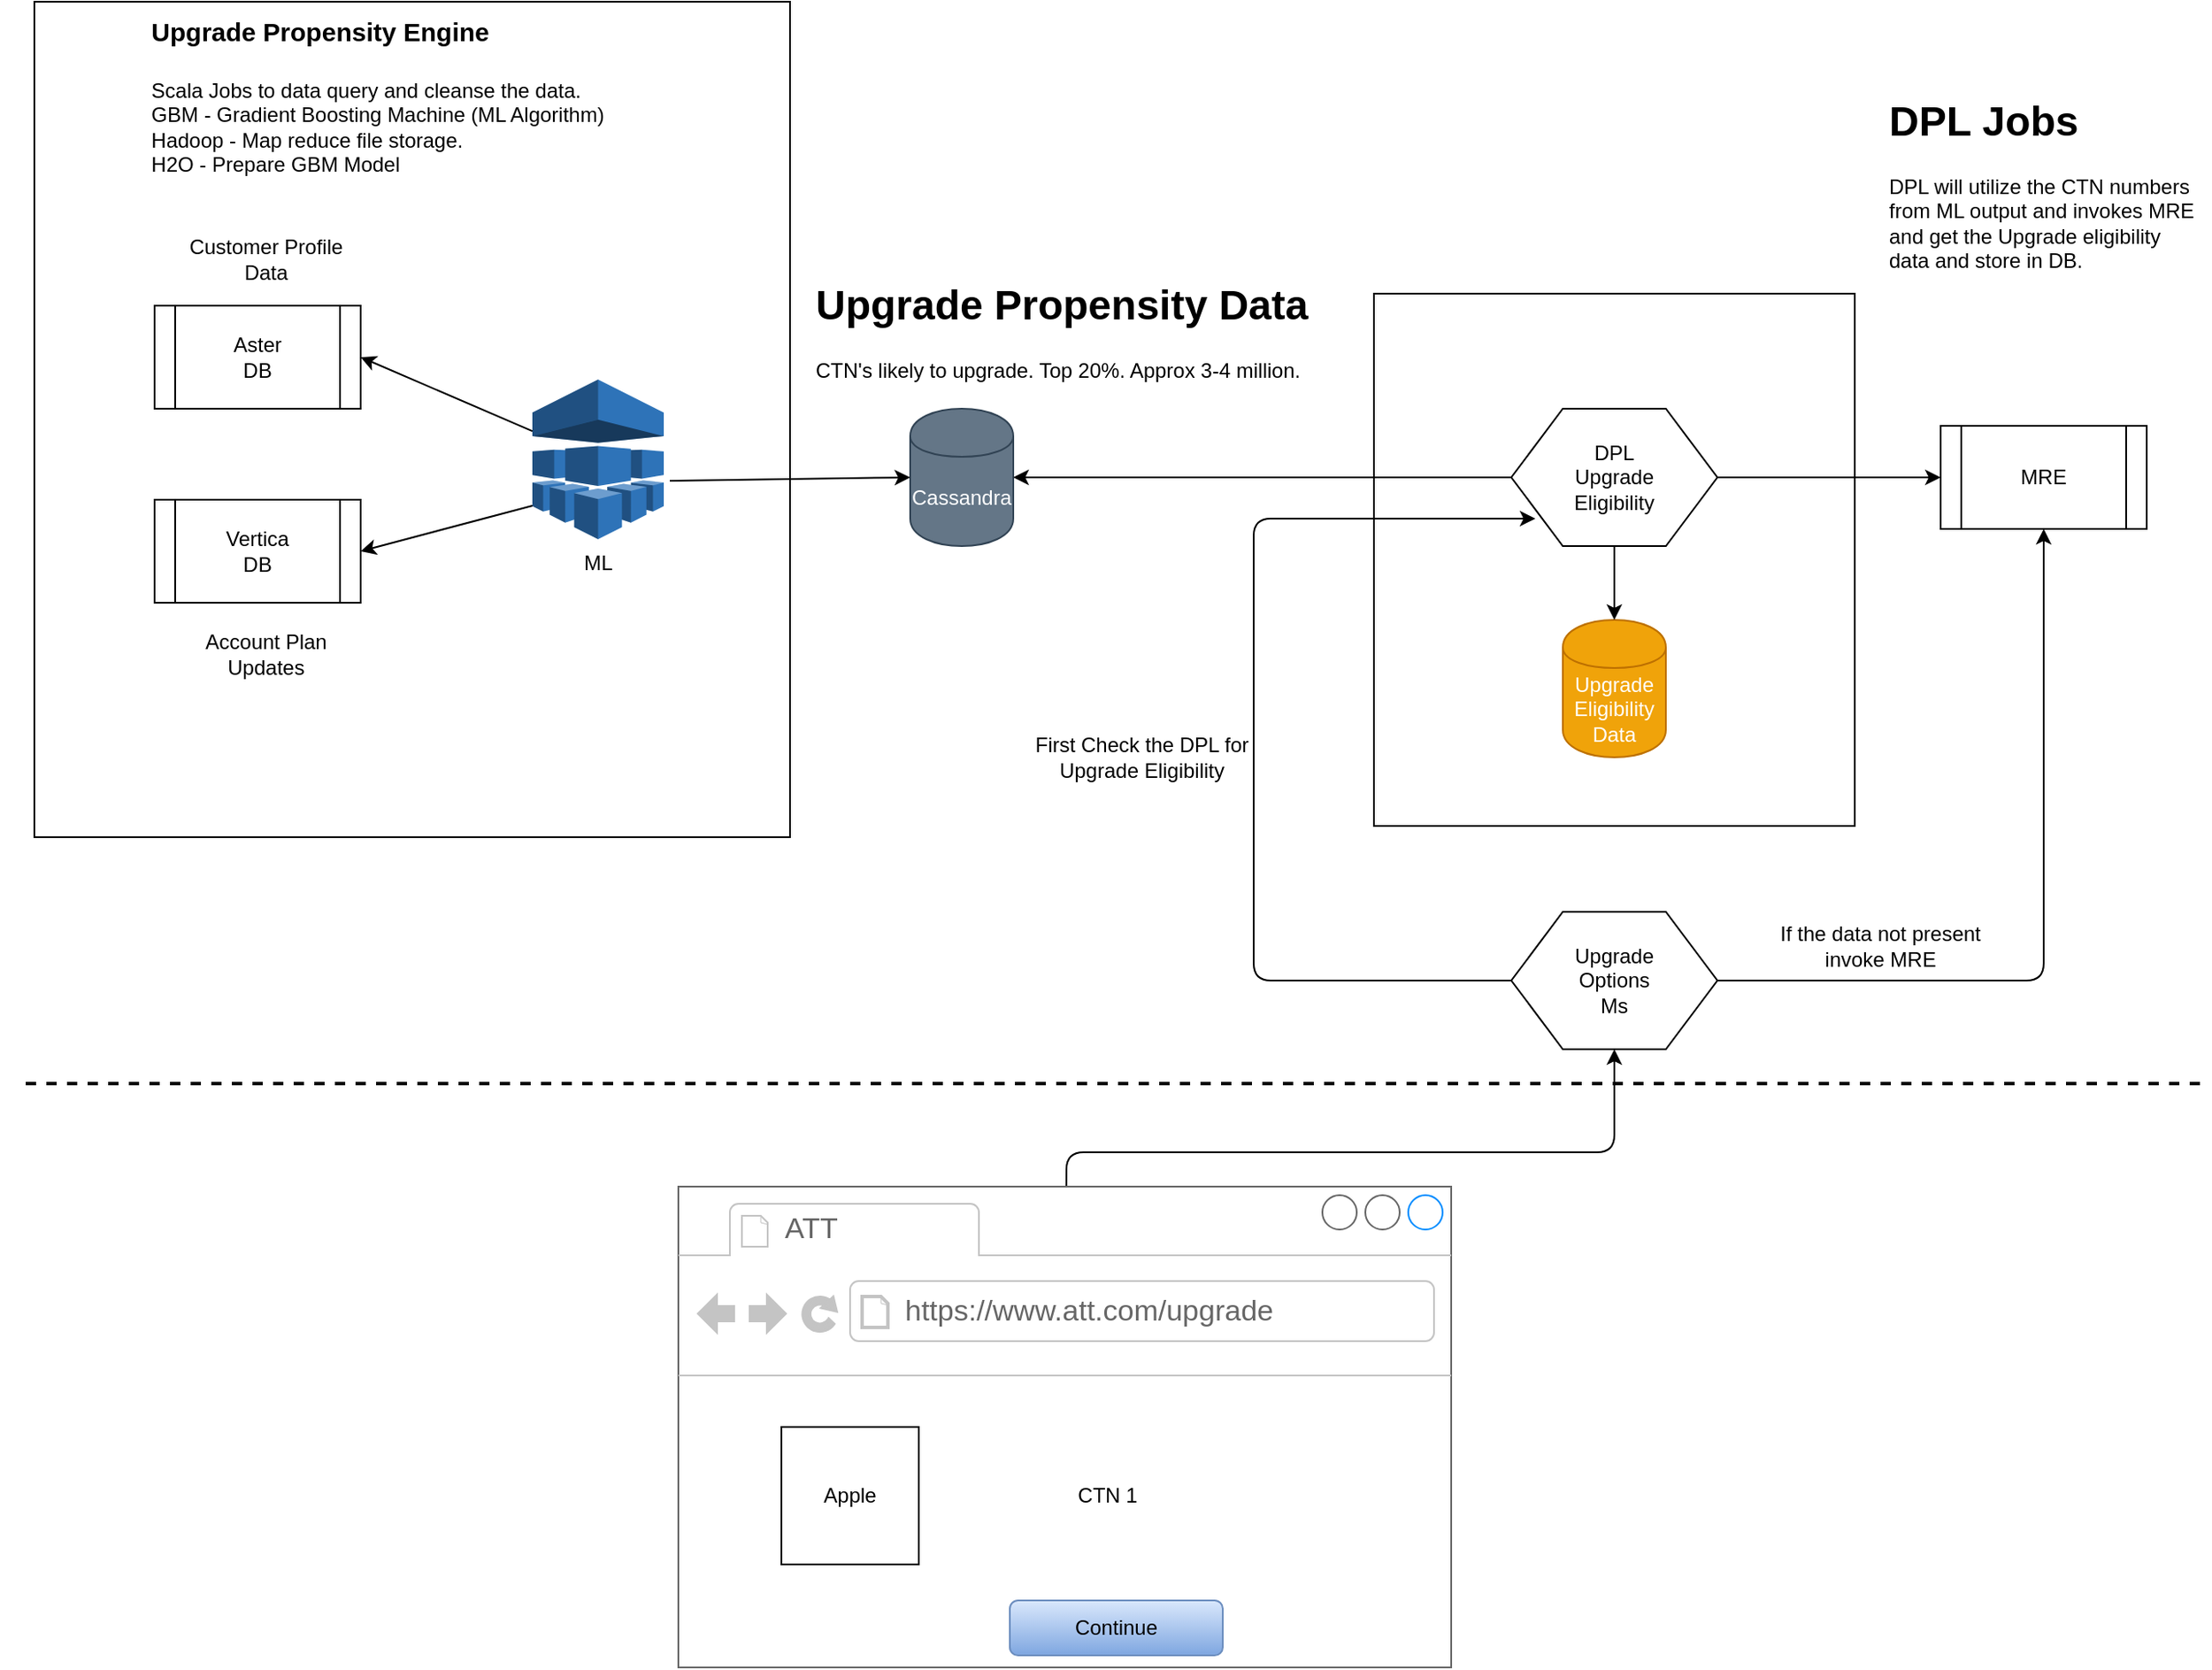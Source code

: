<mxfile version="12.7.9" type="github" pages="2">
  <diagram id="fWJk0PM2tN3Tnw3MpeeP" name="Page-1">
    <mxGraphModel dx="1580" dy="1043" grid="0" gridSize="10" guides="1" tooltips="1" connect="1" arrows="1" fold="1" page="1" pageScale="1" pageWidth="4681" pageHeight="3300" math="0" shadow="0">
      <root>
        <mxCell id="0" />
        <mxCell id="1" parent="0" />
        <mxCell id="atq1IVaOD67y55b1JIkv-8" value="" style="rounded=0;whiteSpace=wrap;html=1;" vertex="1" parent="1">
          <mxGeometry x="140" y="90" width="440" height="486.5" as="geometry" />
        </mxCell>
        <mxCell id="atq1IVaOD67y55b1JIkv-1" value="ML" style="outlineConnect=0;dashed=0;verticalLabelPosition=bottom;verticalAlign=top;align=center;html=1;shape=mxgraph.aws3.machine_learning;fillColor=#2E73B8;gradientColor=none;" vertex="1" parent="1">
          <mxGeometry x="430" y="310" width="76.5" height="93" as="geometry" />
        </mxCell>
        <mxCell id="atq1IVaOD67y55b1JIkv-2" value="Aster&lt;br&gt;DB" style="shape=process;whiteSpace=wrap;html=1;backgroundOutline=1;" vertex="1" parent="1">
          <mxGeometry x="210" y="267" width="120" height="60" as="geometry" />
        </mxCell>
        <mxCell id="atq1IVaOD67y55b1JIkv-3" value="Vertica&lt;br&gt;DB" style="shape=process;whiteSpace=wrap;html=1;backgroundOutline=1;" vertex="1" parent="1">
          <mxGeometry x="210" y="380" width="120" height="60" as="geometry" />
        </mxCell>
        <mxCell id="atq1IVaOD67y55b1JIkv-4" value="" style="endArrow=classic;html=1;entryX=1;entryY=0.5;entryDx=0;entryDy=0;exitX=0;exitY=0.79;exitDx=0;exitDy=0;exitPerimeter=0;" edge="1" parent="1" source="atq1IVaOD67y55b1JIkv-1" target="atq1IVaOD67y55b1JIkv-3">
          <mxGeometry width="50" height="50" relative="1" as="geometry">
            <mxPoint x="440" y="540" as="sourcePoint" />
            <mxPoint x="490" y="490" as="targetPoint" />
          </mxGeometry>
        </mxCell>
        <mxCell id="atq1IVaOD67y55b1JIkv-5" value="" style="endArrow=classic;html=1;entryX=1;entryY=0.5;entryDx=0;entryDy=0;" edge="1" parent="1" source="atq1IVaOD67y55b1JIkv-1" target="atq1IVaOD67y55b1JIkv-2">
          <mxGeometry width="50" height="50" relative="1" as="geometry">
            <mxPoint x="380" y="320" as="sourcePoint" />
            <mxPoint x="430" y="270" as="targetPoint" />
          </mxGeometry>
        </mxCell>
        <mxCell id="atq1IVaOD67y55b1JIkv-6" value="Customer Profile&lt;br&gt;Data" style="text;html=1;strokeColor=none;fillColor=none;align=center;verticalAlign=middle;whiteSpace=wrap;rounded=0;" vertex="1" parent="1">
          <mxGeometry x="220" y="230" width="110" height="20" as="geometry" />
        </mxCell>
        <mxCell id="atq1IVaOD67y55b1JIkv-7" value="Account Plan Updates" style="text;html=1;strokeColor=none;fillColor=none;align=center;verticalAlign=middle;whiteSpace=wrap;rounded=0;" vertex="1" parent="1">
          <mxGeometry x="220" y="460" width="110" height="20" as="geometry" />
        </mxCell>
        <mxCell id="atq1IVaOD67y55b1JIkv-9" value="Cassandra" style="shape=cylinder;whiteSpace=wrap;html=1;boundedLbl=1;backgroundOutline=1;fillColor=#647687;strokeColor=#314354;fontColor=#ffffff;" vertex="1" parent="1">
          <mxGeometry x="650" y="327" width="60" height="80" as="geometry" />
        </mxCell>
        <mxCell id="atq1IVaOD67y55b1JIkv-10" value="&lt;div style=&quot;text-align: left ; font-size: 15px&quot;&gt;&lt;b&gt;&lt;font style=&quot;font-size: 15px&quot;&gt;Upgrade Propensity Engine&lt;/font&gt;&lt;/b&gt;&lt;/div&gt;&lt;div style=&quot;text-align: left ; font-size: 15px&quot;&gt;&lt;br&gt;&lt;/div&gt;&lt;div style=&quot;text-align: left&quot;&gt;&lt;span&gt;Scala Jobs to data query and cleanse the data.&lt;/span&gt;&lt;/div&gt;&lt;div style=&quot;text-align: left&quot;&gt;&lt;span&gt;GBM - Gradient Boosting Machine (ML Algorithm)&lt;/span&gt;&lt;/div&gt;&lt;div style=&quot;text-align: left&quot;&gt;&lt;span&gt;Hadoop - Map reduce file storage.&lt;/span&gt;&lt;/div&gt;&lt;div style=&quot;text-align: left&quot;&gt;&lt;span&gt;H2O - Prepare GBM Model&lt;/span&gt;&lt;/div&gt;" style="text;html=1;strokeColor=none;fillColor=none;align=center;verticalAlign=middle;whiteSpace=wrap;rounded=0;" vertex="1" parent="1">
          <mxGeometry x="120" y="100" width="440" height="90" as="geometry" />
        </mxCell>
        <mxCell id="atq1IVaOD67y55b1JIkv-11" value="" style="endArrow=classic;html=1;entryX=0;entryY=0.5;entryDx=0;entryDy=0;exitX=1.046;exitY=0.634;exitDx=0;exitDy=0;exitPerimeter=0;" edge="1" parent="1" source="atq1IVaOD67y55b1JIkv-1" target="atq1IVaOD67y55b1JIkv-9">
          <mxGeometry width="50" height="50" relative="1" as="geometry">
            <mxPoint x="540" y="400" as="sourcePoint" />
            <mxPoint x="590" y="350" as="targetPoint" />
          </mxGeometry>
        </mxCell>
        <mxCell id="atq1IVaOD67y55b1JIkv-12" value="&lt;h1&gt;Upgrade Propensity Data&lt;/h1&gt;&lt;p&gt;CTN&#39;s likely to upgrade. Top 20%. Approx 3-4 million.&lt;/p&gt;" style="text;html=1;strokeColor=none;fillColor=none;spacing=5;spacingTop=-20;whiteSpace=wrap;overflow=hidden;rounded=0;" vertex="1" parent="1">
          <mxGeometry x="590" y="247" width="300" height="80" as="geometry" />
        </mxCell>
        <mxCell id="atq1IVaOD67y55b1JIkv-13" value="" style="shape=image;html=1;verticalAlign=top;verticalLabelPosition=bottom;labelBackgroundColor=#ffffff;imageAspect=0;aspect=fixed;image=https://cdn4.iconfinder.com/data/icons/evil-icons-user-interface/64/calendar-128.png" vertex="1" parent="1">
          <mxGeometry x="1050" y="160" width="88" height="88" as="geometry" />
        </mxCell>
        <mxCell id="atq1IVaOD67y55b1JIkv-14" value="" style="shape=image;html=1;verticalAlign=top;verticalLabelPosition=bottom;labelBackgroundColor=#ffffff;imageAspect=0;aspect=fixed;image=https://cdn4.iconfinder.com/data/icons/evil-icons-user-interface/64/clock-128.png" vertex="1" parent="1">
          <mxGeometry x="960" y="165" width="78" height="78" as="geometry" />
        </mxCell>
        <mxCell id="atq1IVaOD67y55b1JIkv-15" value="" style="rounded=0;whiteSpace=wrap;html=1;" vertex="1" parent="1">
          <mxGeometry x="920" y="260" width="280" height="310" as="geometry" />
        </mxCell>
        <mxCell id="atq1IVaOD67y55b1JIkv-16" value="DPL&lt;br&gt;Upgrade&lt;br&gt;Eligibility" style="shape=hexagon;perimeter=hexagonPerimeter2;whiteSpace=wrap;html=1;" vertex="1" parent="1">
          <mxGeometry x="1000" y="327" width="120" height="80" as="geometry" />
        </mxCell>
        <mxCell id="atq1IVaOD67y55b1JIkv-17" value="MRE" style="shape=process;whiteSpace=wrap;html=1;backgroundOutline=1;" vertex="1" parent="1">
          <mxGeometry x="1250" y="337" width="120" height="60" as="geometry" />
        </mxCell>
        <mxCell id="atq1IVaOD67y55b1JIkv-18" value="" style="endArrow=classic;html=1;exitX=1;exitY=0.5;exitDx=0;exitDy=0;entryX=0;entryY=0.5;entryDx=0;entryDy=0;" edge="1" parent="1" source="atq1IVaOD67y55b1JIkv-16" target="atq1IVaOD67y55b1JIkv-17">
          <mxGeometry width="50" height="50" relative="1" as="geometry">
            <mxPoint x="1150" y="450" as="sourcePoint" />
            <mxPoint x="1200" y="400" as="targetPoint" />
          </mxGeometry>
        </mxCell>
        <mxCell id="atq1IVaOD67y55b1JIkv-19" value="" style="endArrow=classic;html=1;entryX=1;entryY=0.5;entryDx=0;entryDy=0;exitX=0;exitY=0.5;exitDx=0;exitDy=0;" edge="1" parent="1" source="atq1IVaOD67y55b1JIkv-16" target="atq1IVaOD67y55b1JIkv-9">
          <mxGeometry width="50" height="50" relative="1" as="geometry">
            <mxPoint x="860" y="440" as="sourcePoint" />
            <mxPoint x="910" y="390" as="targetPoint" />
          </mxGeometry>
        </mxCell>
        <mxCell id="atq1IVaOD67y55b1JIkv-20" value="Upgrade&lt;br&gt;Eligibility&lt;br&gt;Data" style="shape=cylinder;whiteSpace=wrap;html=1;boundedLbl=1;backgroundOutline=1;fillColor=#f0a30a;strokeColor=#BD7000;fontColor=#ffffff;" vertex="1" parent="1">
          <mxGeometry x="1030" y="450" width="60" height="80" as="geometry" />
        </mxCell>
        <mxCell id="atq1IVaOD67y55b1JIkv-21" value="" style="endArrow=classic;html=1;entryX=0.5;entryY=0;entryDx=0;entryDy=0;exitX=0.5;exitY=1;exitDx=0;exitDy=0;" edge="1" parent="1" source="atq1IVaOD67y55b1JIkv-16" target="atq1IVaOD67y55b1JIkv-20">
          <mxGeometry width="50" height="50" relative="1" as="geometry">
            <mxPoint x="970" y="470" as="sourcePoint" />
            <mxPoint x="1020" y="420" as="targetPoint" />
          </mxGeometry>
        </mxCell>
        <mxCell id="atq1IVaOD67y55b1JIkv-22" value="&lt;h1&gt;DPL Jobs&lt;/h1&gt;&lt;p&gt;DPL will utilize the CTN numbers from ML output and invokes MRE and get the Upgrade eligibility data and store in DB.&lt;/p&gt;&lt;p&gt;&lt;br&gt;&lt;/p&gt;" style="text;html=1;strokeColor=none;fillColor=none;spacing=5;spacingTop=-20;whiteSpace=wrap;overflow=hidden;rounded=0;" vertex="1" parent="1">
          <mxGeometry x="1215" y="140" width="190" height="120" as="geometry" />
        </mxCell>
        <mxCell id="atq1IVaOD67y55b1JIkv-23" value="Upgrade&lt;br&gt;Options&lt;br&gt;Ms" style="shape=hexagon;perimeter=hexagonPerimeter2;whiteSpace=wrap;html=1;" vertex="1" parent="1">
          <mxGeometry x="1000" y="620" width="120" height="80" as="geometry" />
        </mxCell>
        <mxCell id="atq1IVaOD67y55b1JIkv-24" value="" style="endArrow=classic;html=1;entryX=0.5;entryY=1;entryDx=0;entryDy=0;exitX=0.502;exitY=0.004;exitDx=0;exitDy=0;exitPerimeter=0;" edge="1" parent="1" source="atq1IVaOD67y55b1JIkv-26" target="atq1IVaOD67y55b1JIkv-23">
          <mxGeometry width="50" height="50" relative="1" as="geometry">
            <mxPoint x="770" y="550" as="sourcePoint" />
            <mxPoint x="820" y="500" as="targetPoint" />
            <Array as="points">
              <mxPoint x="741" y="760" />
              <mxPoint x="1060" y="760" />
            </Array>
          </mxGeometry>
        </mxCell>
        <mxCell id="atq1IVaOD67y55b1JIkv-25" value="" style="endArrow=none;dashed=1;html=1;strokeWidth=2;" edge="1" parent="1">
          <mxGeometry width="50" height="50" relative="1" as="geometry">
            <mxPoint x="135" y="720" as="sourcePoint" />
            <mxPoint x="1405" y="720" as="targetPoint" />
          </mxGeometry>
        </mxCell>
        <mxCell id="atq1IVaOD67y55b1JIkv-26" value="" style="strokeWidth=1;shadow=0;dashed=0;align=center;html=1;shape=mxgraph.mockup.containers.browserWindow;rSize=0;strokeColor=#666666;strokeColor2=#008cff;strokeColor3=#c4c4c4;mainText=,;recursiveResize=0;" vertex="1" parent="1">
          <mxGeometry x="515" y="780" width="450" height="280" as="geometry" />
        </mxCell>
        <mxCell id="atq1IVaOD67y55b1JIkv-27" value="ATT" style="strokeWidth=1;shadow=0;dashed=0;align=center;html=1;shape=mxgraph.mockup.containers.anchor;fontSize=17;fontColor=#666666;align=left;" vertex="1" parent="atq1IVaOD67y55b1JIkv-26">
          <mxGeometry x="60" y="12" width="110" height="26" as="geometry" />
        </mxCell>
        <mxCell id="atq1IVaOD67y55b1JIkv-28" value="https://www.att.com/upgrade" style="strokeWidth=1;shadow=0;dashed=0;align=center;html=1;shape=mxgraph.mockup.containers.anchor;rSize=0;fontSize=17;fontColor=#666666;align=left;" vertex="1" parent="atq1IVaOD67y55b1JIkv-26">
          <mxGeometry x="130" y="60" width="250" height="26" as="geometry" />
        </mxCell>
        <mxCell id="atq1IVaOD67y55b1JIkv-29" value="Apple" style="whiteSpace=wrap;html=1;aspect=fixed;" vertex="1" parent="atq1IVaOD67y55b1JIkv-26">
          <mxGeometry x="60" y="140" width="80" height="80" as="geometry" />
        </mxCell>
        <mxCell id="atq1IVaOD67y55b1JIkv-30" value="CTN 1&lt;br&gt;" style="text;html=1;strokeColor=none;fillColor=none;align=center;verticalAlign=middle;whiteSpace=wrap;rounded=0;" vertex="1" parent="atq1IVaOD67y55b1JIkv-26">
          <mxGeometry x="170" y="150" width="160" height="60" as="geometry" />
        </mxCell>
        <mxCell id="atq1IVaOD67y55b1JIkv-35" value="Continue" style="rounded=1;whiteSpace=wrap;html=1;fillColor=#dae8fc;strokeColor=#6c8ebf;gradientColor=#7ea6e0;" vertex="1" parent="atq1IVaOD67y55b1JIkv-26">
          <mxGeometry x="193" y="241" width="124" height="32" as="geometry" />
        </mxCell>
        <mxCell id="atq1IVaOD67y55b1JIkv-31" value="" style="endArrow=classic;html=1;strokeWidth=1;exitX=0;exitY=0.5;exitDx=0;exitDy=0;entryX=0.117;entryY=0.8;entryDx=0;entryDy=0;entryPerimeter=0;" edge="1" parent="1" source="atq1IVaOD67y55b1JIkv-23" target="atq1IVaOD67y55b1JIkv-16">
          <mxGeometry width="50" height="50" relative="1" as="geometry">
            <mxPoint x="820" y="660" as="sourcePoint" />
            <mxPoint x="870" y="610" as="targetPoint" />
            <Array as="points">
              <mxPoint x="850" y="660" />
              <mxPoint x="850" y="391" />
            </Array>
          </mxGeometry>
        </mxCell>
        <mxCell id="atq1IVaOD67y55b1JIkv-32" value="First Check the DPL for Upgrade Eligibility" style="text;html=1;strokeColor=none;fillColor=none;align=center;verticalAlign=middle;whiteSpace=wrap;rounded=0;" vertex="1" parent="1">
          <mxGeometry x="710" y="510" width="150" height="40" as="geometry" />
        </mxCell>
        <mxCell id="atq1IVaOD67y55b1JIkv-33" value="" style="endArrow=classic;html=1;strokeWidth=1;exitX=1;exitY=0.5;exitDx=0;exitDy=0;entryX=0.5;entryY=1;entryDx=0;entryDy=0;" edge="1" parent="1" source="atq1IVaOD67y55b1JIkv-23" target="atq1IVaOD67y55b1JIkv-17">
          <mxGeometry width="50" height="50" relative="1" as="geometry">
            <mxPoint x="1280" y="630" as="sourcePoint" />
            <mxPoint x="1330" y="580" as="targetPoint" />
            <Array as="points">
              <mxPoint x="1310" y="660" />
            </Array>
          </mxGeometry>
        </mxCell>
        <mxCell id="atq1IVaOD67y55b1JIkv-34" value="If the data not present invoke MRE" style="text;html=1;strokeColor=none;fillColor=none;align=center;verticalAlign=middle;whiteSpace=wrap;rounded=0;" vertex="1" parent="1">
          <mxGeometry x="1150" y="630" width="130" height="20" as="geometry" />
        </mxCell>
      </root>
    </mxGraphModel>
  </diagram>
  <diagram id="HMiVxgbdFiepi41jzfJE" name="Page-2">
    <mxGraphModel dx="1422" dy="939" grid="0" gridSize="10" guides="1" tooltips="1" connect="1" arrows="1" fold="1" page="1" pageScale="1" pageWidth="4681" pageHeight="3300" math="0" shadow="0">
      <root>
        <mxCell id="-EnwCNDstKFtMvuGvvX0-0" />
        <mxCell id="-EnwCNDstKFtMvuGvvX0-1" parent="-EnwCNDstKFtMvuGvvX0-0" />
        <mxCell id="-EnwCNDstKFtMvuGvvX0-3" value="" style="shape=image;html=1;verticalAlign=top;verticalLabelPosition=bottom;labelBackgroundColor=#ffffff;imageAspect=0;aspect=fixed;image=https://cdn4.iconfinder.com/data/icons/technology-83/1000/marketing_funnel_conversion_sale_business_sales_sales_funnel-128.png" vertex="1" parent="-EnwCNDstKFtMvuGvvX0-1">
          <mxGeometry x="140" y="230" width="128" height="128" as="geometry" />
        </mxCell>
        <mxCell id="-EnwCNDstKFtMvuGvvX0-4" value="&lt;div style=&quot;text-align: left&quot;&gt;&lt;span&gt;&lt;b&gt;&lt;font style=&quot;font-size: 18px&quot;&gt;Funnel&lt;/font&gt;&lt;/b&gt;&lt;/span&gt;&lt;/div&gt;&lt;div style=&quot;text-align: left&quot;&gt;&lt;span&gt;&lt;b&gt;&lt;font style=&quot;font-size: 18px&quot;&gt;&lt;br&gt;&lt;/font&gt;&lt;/b&gt;&lt;/span&gt;&lt;/div&gt;&lt;div style=&quot;text-align: left&quot;&gt;&lt;span&gt;1. Prpduct List Pages&lt;/span&gt;&lt;/div&gt;&lt;div style=&quot;text-align: left&quot;&gt;&lt;span&gt;2. Product Detail Pages&lt;/span&gt;&lt;/div&gt;&lt;div style=&quot;text-align: left&quot;&gt;&lt;span&gt;3. Insurance Selection&lt;/span&gt;&lt;/div&gt;&lt;div style=&quot;text-align: left&quot;&gt;&lt;span&gt;4. Upsell&lt;/span&gt;&lt;/div&gt;&lt;div style=&quot;text-align: left&quot;&gt;&lt;span&gt;5. Cart&lt;/span&gt;&lt;/div&gt;&lt;div style=&quot;text-align: left&quot;&gt;&lt;span&gt;6. Checkout&lt;/span&gt;&lt;/div&gt;" style="text;html=1;strokeColor=none;fillColor=none;align=center;verticalAlign=middle;whiteSpace=wrap;rounded=0;" vertex="1" parent="-EnwCNDstKFtMvuGvvX0-1">
          <mxGeometry x="280" y="230" width="140" height="110" as="geometry" />
        </mxCell>
        <mxCell id="-EnwCNDstKFtMvuGvvX0-5" value="&lt;h1&gt;&lt;span&gt;Push Upgrade CTN selection/Account Validation later to the funnel&lt;/span&gt;&lt;br&gt;&lt;/h1&gt;" style="text;html=1;strokeColor=none;fillColor=none;spacing=5;spacingTop=-20;whiteSpace=wrap;overflow=hidden;rounded=0;" vertex="1" parent="-EnwCNDstKFtMvuGvvX0-1">
          <mxGeometry x="344" y="117" width="789" height="120" as="geometry" />
        </mxCell>
        <mxCell id="-EnwCNDstKFtMvuGvvX0-6" value="" style="rounded=0;whiteSpace=wrap;html=1;" vertex="1" parent="-EnwCNDstKFtMvuGvvX0-1">
          <mxGeometry x="190" y="400" width="160" height="290" as="geometry" />
        </mxCell>
        <mxCell id="-EnwCNDstKFtMvuGvvX0-7" value="" style="verticalLabelPosition=bottom;html=1;verticalAlign=top;align=center;strokeColor=none;fillColor=#00BEF2;shape=mxgraph.azure.mobile;pointerEvents=1;" vertex="1" parent="-EnwCNDstKFtMvuGvvX0-1">
          <mxGeometry x="220" y="440" width="35" height="50" as="geometry" />
        </mxCell>
        <mxCell id="-EnwCNDstKFtMvuGvvX0-8" value="" style="verticalLabelPosition=bottom;html=1;verticalAlign=top;align=center;strokeColor=none;fillColor=#00BEF2;shape=mxgraph.azure.mobile;pointerEvents=1;" vertex="1" parent="-EnwCNDstKFtMvuGvvX0-1">
          <mxGeometry x="290" y="440" width="35" height="50" as="geometry" />
        </mxCell>
        <mxCell id="-EnwCNDstKFtMvuGvvX0-9" value="" style="verticalLabelPosition=bottom;html=1;verticalAlign=top;align=center;strokeColor=none;fillColor=#00BEF2;shape=mxgraph.azure.mobile;pointerEvents=1;" vertex="1" parent="-EnwCNDstKFtMvuGvvX0-1">
          <mxGeometry x="220" y="510" width="35" height="50" as="geometry" />
        </mxCell>
        <mxCell id="-EnwCNDstKFtMvuGvvX0-10" value="" style="verticalLabelPosition=bottom;html=1;verticalAlign=top;align=center;strokeColor=none;fillColor=#00BEF2;shape=mxgraph.azure.mobile;pointerEvents=1;" vertex="1" parent="-EnwCNDstKFtMvuGvvX0-1">
          <mxGeometry x="290" y="510" width="35" height="50" as="geometry" />
        </mxCell>
        <mxCell id="-EnwCNDstKFtMvuGvvX0-11" value="" style="verticalLabelPosition=bottom;html=1;verticalAlign=top;align=center;strokeColor=none;fillColor=#00BEF2;shape=mxgraph.azure.mobile;pointerEvents=1;" vertex="1" parent="-EnwCNDstKFtMvuGvvX0-1">
          <mxGeometry x="290" y="440" width="35" height="50" as="geometry" />
        </mxCell>
        <mxCell id="-EnwCNDstKFtMvuGvvX0-12" value="" style="verticalLabelPosition=bottom;html=1;verticalAlign=top;align=center;strokeColor=none;fillColor=#00BEF2;shape=mxgraph.azure.mobile;pointerEvents=1;" vertex="1" parent="-EnwCNDstKFtMvuGvvX0-1">
          <mxGeometry x="490" y="440" width="35" height="50" as="geometry" />
        </mxCell>
        <mxCell id="-EnwCNDstKFtMvuGvvX0-13" value="" style="verticalLabelPosition=bottom;html=1;verticalAlign=top;align=center;strokeColor=none;fillColor=#00BEF2;shape=mxgraph.azure.mobile;pointerEvents=1;" vertex="1" parent="-EnwCNDstKFtMvuGvvX0-1">
          <mxGeometry x="490" y="510" width="35" height="50" as="geometry" />
        </mxCell>
        <mxCell id="-EnwCNDstKFtMvuGvvX0-14" value="" style="verticalLabelPosition=bottom;html=1;verticalAlign=top;align=center;strokeColor=none;fillColor=#00BEF2;shape=mxgraph.azure.mobile;pointerEvents=1;" vertex="1" parent="-EnwCNDstKFtMvuGvvX0-1">
          <mxGeometry x="420" y="510" width="35" height="50" as="geometry" />
        </mxCell>
        <mxCell id="-EnwCNDstKFtMvuGvvX0-15" value="" style="verticalLabelPosition=bottom;html=1;verticalAlign=top;align=center;strokeColor=none;fillColor=#00BEF2;shape=mxgraph.azure.mobile;pointerEvents=1;" vertex="1" parent="-EnwCNDstKFtMvuGvvX0-1">
          <mxGeometry x="420" y="440" width="35" height="50" as="geometry" />
        </mxCell>
        <mxCell id="-EnwCNDstKFtMvuGvvX0-16" value="" style="rounded=0;whiteSpace=wrap;html=1;" vertex="1" parent="-EnwCNDstKFtMvuGvvX0-1">
          <mxGeometry x="390" y="400" width="180" height="290" as="geometry" />
        </mxCell>
        <mxCell id="-EnwCNDstKFtMvuGvvX0-17" value="" style="verticalLabelPosition=bottom;html=1;verticalAlign=top;align=center;strokeColor=none;fillColor=#00BEF2;shape=mxgraph.azure.mobile;pointerEvents=1;" vertex="1" parent="-EnwCNDstKFtMvuGvvX0-1">
          <mxGeometry x="410" y="440" width="35" height="50" as="geometry" />
        </mxCell>
        <mxCell id="-EnwCNDstKFtMvuGvvX0-18" value="UP - $30/mo" style="rounded=0;whiteSpace=wrap;html=1;" vertex="1" parent="-EnwCNDstKFtMvuGvvX0-1">
          <mxGeometry x="455" y="520" width="90" height="30" as="geometry" />
        </mxCell>
        <mxCell id="-EnwCNDstKFtMvuGvvX0-19" value="NEW - $10/mo" style="rounded=0;whiteSpace=wrap;html=1;" vertex="1" parent="-EnwCNDstKFtMvuGvvX0-1">
          <mxGeometry x="455" y="480" width="90" height="30" as="geometry" />
        </mxCell>
        <mxCell id="-EnwCNDstKFtMvuGvvX0-20" value="AL - $10/mo" style="rounded=0;whiteSpace=wrap;html=1;" vertex="1" parent="-EnwCNDstKFtMvuGvvX0-1">
          <mxGeometry x="455" y="560" width="90" height="30" as="geometry" />
        </mxCell>
        <mxCell id="-EnwCNDstKFtMvuGvvX0-21" value="Continue" style="rounded=0;whiteSpace=wrap;html=1;gradientColor=#97d077;fillColor=#d5e8d4;strokeColor=#82b366;" vertex="1" parent="-EnwCNDstKFtMvuGvvX0-1">
          <mxGeometry x="455" y="620" width="90" height="30" as="geometry" />
        </mxCell>
        <mxCell id="-EnwCNDstKFtMvuGvvX0-22" value="&lt;b&gt;PLP&lt;/b&gt;" style="text;html=1;strokeColor=none;fillColor=none;align=center;verticalAlign=middle;whiteSpace=wrap;rounded=0;" vertex="1" parent="-EnwCNDstKFtMvuGvvX0-1">
          <mxGeometry x="250" y="400" width="40" height="20" as="geometry" />
        </mxCell>
        <mxCell id="-EnwCNDstKFtMvuGvvX0-23" value="&lt;b&gt;PDP&lt;/b&gt;" style="text;html=1;strokeColor=none;fillColor=none;align=center;verticalAlign=middle;whiteSpace=wrap;rounded=0;" vertex="1" parent="-EnwCNDstKFtMvuGvvX0-1">
          <mxGeometry x="455" y="400" width="40" height="20" as="geometry" />
        </mxCell>
        <mxCell id="-EnwCNDstKFtMvuGvvX0-24" value="" style="rounded=0;whiteSpace=wrap;html=1;" vertex="1" parent="-EnwCNDstKFtMvuGvvX0-1">
          <mxGeometry x="590" y="400" width="170" height="290" as="geometry" />
        </mxCell>
        <mxCell id="-EnwCNDstKFtMvuGvvX0-25" value="&lt;b&gt;Cart&lt;/b&gt;" style="text;html=1;strokeColor=none;fillColor=none;align=center;verticalAlign=middle;whiteSpace=wrap;rounded=0;" vertex="1" parent="-EnwCNDstKFtMvuGvvX0-1">
          <mxGeometry x="640" y="400" width="40" height="20" as="geometry" />
        </mxCell>
        <mxCell id="-EnwCNDstKFtMvuGvvX0-26" value="" style="verticalLabelPosition=bottom;html=1;verticalAlign=top;align=center;strokeColor=none;fillColor=#00BEF2;shape=mxgraph.azure.mobile;pointerEvents=1;" vertex="1" parent="-EnwCNDstKFtMvuGvvX0-1">
          <mxGeometry x="600" y="450" width="35" height="50" as="geometry" />
        </mxCell>
        <mxCell id="-EnwCNDstKFtMvuGvvX0-27" value="Apple 5G&amp;nbsp; &amp;nbsp; &amp;nbsp;$45/mo&amp;nbsp; &amp;nbsp;" style="text;html=1;strokeColor=none;fillColor=none;align=center;verticalAlign=middle;whiteSpace=wrap;rounded=0;" vertex="1" parent="-EnwCNDstKFtMvuGvvX0-1">
          <mxGeometry x="650" y="455" width="120" height="20" as="geometry" />
        </mxCell>
        <mxCell id="-EnwCNDstKFtMvuGvvX0-28" value="Checkout" style="rounded=0;whiteSpace=wrap;html=1;gradientColor=#97d077;fillColor=#d5e8d4;strokeColor=#82b366;" vertex="1" parent="-EnwCNDstKFtMvuGvvX0-1">
          <mxGeometry x="650" y="620" width="90" height="30" as="geometry" />
        </mxCell>
        <mxCell id="-EnwCNDstKFtMvuGvvX0-29" value="" style="rounded=0;whiteSpace=wrap;html=1;" vertex="1" parent="-EnwCNDstKFtMvuGvvX0-1">
          <mxGeometry x="940" y="400" width="190" height="290" as="geometry" />
        </mxCell>
        <mxCell id="-EnwCNDstKFtMvuGvvX0-30" value="" style="verticalLabelPosition=bottom;html=1;verticalAlign=top;align=center;strokeColor=none;fillColor=#00BEF2;shape=mxgraph.azure.mobile;pointerEvents=1;" vertex="1" parent="-EnwCNDstKFtMvuGvvX0-1">
          <mxGeometry x="950" y="450" width="35" height="50" as="geometry" />
        </mxCell>
        <mxCell id="-EnwCNDstKFtMvuGvvX0-31" value="Apple 5G&amp;nbsp; &amp;nbsp; &amp;nbsp;$45/mo&amp;nbsp; &amp;nbsp;" style="text;html=1;strokeColor=none;fillColor=none;align=center;verticalAlign=middle;whiteSpace=wrap;rounded=0;" vertex="1" parent="-EnwCNDstKFtMvuGvvX0-1">
          <mxGeometry x="1000" y="455" width="120" height="20" as="geometry" />
        </mxCell>
        <mxCell id="-EnwCNDstKFtMvuGvvX0-33" value="Upgrade CTN" style="rounded=1;fillColor=#253858;strokeColor=none;html=1;fontColor=#ffffff;align=left;fontSize=12;spacingLeft=10" vertex="1" parent="-EnwCNDstKFtMvuGvvX0-1">
          <mxGeometry x="1000" y="510" width="110" height="33" as="geometry" />
        </mxCell>
        <mxCell id="-EnwCNDstKFtMvuGvvX0-34" value="" style="shape=triangle;direction=south;fillColor=#ffffff;strokeColor=none;html=1" vertex="1" parent="-EnwCNDstKFtMvuGvvX0-33">
          <mxGeometry x="1" y="0.5" width="12" height="6" relative="1" as="geometry">
            <mxPoint x="-20" y="-3" as="offset" />
          </mxGeometry>
        </mxCell>
        <mxCell id="-EnwCNDstKFtMvuGvvX0-35" value="" style="rounded=1;fillColor=#ffffff;strokeColor=#DFE1E5;shadow=1;html=1;arcSize=4" vertex="1" parent="-EnwCNDstKFtMvuGvvX0-1">
          <mxGeometry x="1000" y="546" width="110" height="104" as="geometry" />
        </mxCell>
        <mxCell id="-EnwCNDstKFtMvuGvvX0-36" value="CTN 1" style="rounded=0;fillColor=#F4F5F7;strokeColor=none;shadow=0;html=1;align=left;fontSize=12;spacingLeft=10;fontColor=#253858;resizeWidth=1" vertex="1" parent="-EnwCNDstKFtMvuGvvX0-35">
          <mxGeometry width="110" height="33" relative="1" as="geometry">
            <mxPoint y="6" as="offset" />
          </mxGeometry>
        </mxCell>
        <mxCell id="-EnwCNDstKFtMvuGvvX0-37" value="CTN 2" style="rounded=0;fillColor=none;strokeColor=none;shadow=0;html=1;align=left;fontSize=12;spacingLeft=10;fontColor=#253858;resizeWidth=1" vertex="1" parent="-EnwCNDstKFtMvuGvvX0-35">
          <mxGeometry width="110" height="33" relative="1" as="geometry">
            <mxPoint y="39" as="offset" />
          </mxGeometry>
        </mxCell>
        <mxCell id="-EnwCNDstKFtMvuGvvX0-38" value="CTN 3" style="rounded=0;fillColor=none;strokeColor=none;shadow=0;html=1;align=left;fontSize=12;spacingLeft=10;fontColor=#253858;resizeWidth=1" vertex="1" parent="-EnwCNDstKFtMvuGvvX0-35">
          <mxGeometry width="110" height="33" relative="1" as="geometry">
            <mxPoint y="72" as="offset" />
          </mxGeometry>
        </mxCell>
        <mxCell id="-EnwCNDstKFtMvuGvvX0-40" value="" style="verticalLabelPosition=bottom;html=1;verticalAlign=top;align=center;strokeColor=none;fillColor=#00BEF2;shape=mxgraph.azure.mobile;pointerEvents=1;" vertex="1" parent="-EnwCNDstKFtMvuGvvX0-1">
          <mxGeometry x="217.5" y="570" width="35" height="50" as="geometry" />
        </mxCell>
        <mxCell id="-EnwCNDstKFtMvuGvvX0-41" value="" style="verticalLabelPosition=bottom;html=1;verticalAlign=top;align=center;strokeColor=none;fillColor=#00BEF2;shape=mxgraph.azure.mobile;pointerEvents=1;" vertex="1" parent="-EnwCNDstKFtMvuGvvX0-1">
          <mxGeometry x="287.5" y="570" width="35" height="50" as="geometry" />
        </mxCell>
        <mxCell id="-EnwCNDstKFtMvuGvvX0-43" value="Submit Order" style="rounded=0;whiteSpace=wrap;html=1;gradientColor=#97d077;fillColor=#d5e8d4;strokeColor=#82b366;" vertex="1" parent="-EnwCNDstKFtMvuGvvX0-1">
          <mxGeometry x="1010" y="660" width="90" height="30" as="geometry" />
        </mxCell>
        <mxCell id="-EnwCNDstKFtMvuGvvX0-44" value="Payment" style="text;html=1;strokeColor=none;fillColor=none;align=center;verticalAlign=middle;whiteSpace=wrap;rounded=0;" vertex="1" parent="-EnwCNDstKFtMvuGvvX0-1">
          <mxGeometry x="960" y="600" width="40" height="20" as="geometry" />
        </mxCell>
        <mxCell id="-EnwCNDstKFtMvuGvvX0-45" value="Terms" style="text;html=1;strokeColor=none;fillColor=none;align=center;verticalAlign=middle;whiteSpace=wrap;rounded=0;" vertex="1" parent="-EnwCNDstKFtMvuGvvX0-1">
          <mxGeometry x="950" y="625" width="40" height="20" as="geometry" />
        </mxCell>
        <mxCell id="-EnwCNDstKFtMvuGvvX0-46" value="1. Upgrade CTN selection would be developed as another panel in checkout.&lt;br&gt;2. It will use UpgradeOptions Ms and CartMs to handle all use cases.&lt;br&gt;2. Account and CTN Status verification happens part of Submit Order process&lt;br&gt;&lt;br&gt;&lt;br&gt;&lt;br&gt;&lt;br&gt;&lt;br&gt;&lt;br&gt;&lt;br&gt;&lt;br&gt;" style="text;html=1;strokeColor=none;fillColor=none;align=left;verticalAlign=middle;whiteSpace=wrap;rounded=0;" vertex="1" parent="-EnwCNDstKFtMvuGvvX0-1">
          <mxGeometry x="1150" y="409" width="230" height="211" as="geometry" />
        </mxCell>
        <mxCell id="-EnwCNDstKFtMvuGvvX0-47" value="" style="rounded=0;whiteSpace=wrap;html=1;strokeColor=#00CC00;strokeWidth=3;" vertex="1" parent="-EnwCNDstKFtMvuGvvX0-1">
          <mxGeometry x="780" y="400" width="150" height="290" as="geometry" />
        </mxCell>
        <mxCell id="-EnwCNDstKFtMvuGvvX0-48" value="&lt;b&gt;Login&lt;br&gt;(Only for UnAuth AL/UP)&lt;/b&gt;" style="text;html=1;strokeColor=none;fillColor=none;align=center;verticalAlign=middle;whiteSpace=wrap;rounded=0;" vertex="1" parent="-EnwCNDstKFtMvuGvvX0-1">
          <mxGeometry x="806" y="414" width="98" height="20" as="geometry" />
        </mxCell>
        <mxCell id="-EnwCNDstKFtMvuGvvX0-49" value="Username" style="strokeWidth=1;shadow=0;dashed=0;align=center;html=1;shape=mxgraph.mockup.text.textBox;fontColor=#666666;align=left;fontSize=17;spacingLeft=4;spacingTop=-3;strokeColor=#666666;mainText=" vertex="1" parent="-EnwCNDstKFtMvuGvvX0-1">
          <mxGeometry x="790" y="475" width="110" height="30" as="geometry" />
        </mxCell>
        <mxCell id="-EnwCNDstKFtMvuGvvX0-50" value="Password" style="strokeWidth=1;shadow=0;dashed=0;align=center;html=1;shape=mxgraph.mockup.text.textBox;fontColor=#666666;align=left;fontSize=17;spacingLeft=4;spacingTop=-3;strokeColor=#666666;mainText=" vertex="1" parent="-EnwCNDstKFtMvuGvvX0-1">
          <mxGeometry x="790" y="513" width="110" height="30" as="geometry" />
        </mxCell>
        <mxCell id="-EnwCNDstKFtMvuGvvX0-51" value="Login" style="rounded=0;whiteSpace=wrap;html=1;gradientColor=#97d077;fillColor=#d5e8d4;strokeColor=#82b366;" vertex="1" parent="-EnwCNDstKFtMvuGvvX0-1">
          <mxGeometry x="810" y="620" width="90" height="30" as="geometry" />
        </mxCell>
        <mxCell id="-EnwCNDstKFtMvuGvvX0-52" value="&lt;b&gt;Checkout&lt;/b&gt;" style="text;html=1;strokeColor=none;fillColor=none;align=center;verticalAlign=middle;whiteSpace=wrap;rounded=0;" vertex="1" parent="-EnwCNDstKFtMvuGvvX0-1">
          <mxGeometry x="1000" y="409" width="40" height="20" as="geometry" />
        </mxCell>
        <mxCell id="-EnwCNDstKFtMvuGvvX0-53" value="Actor" style="shape=umlActor;verticalLabelPosition=bottom;labelBackgroundColor=#ffffff;verticalAlign=top;html=1;outlineConnect=0;strokeColor=#00CC00;strokeWidth=3;" vertex="1" parent="-EnwCNDstKFtMvuGvvX0-1">
          <mxGeometry x="43" y="525" width="30" height="60" as="geometry" />
        </mxCell>
        <mxCell id="-EnwCNDstKFtMvuGvvX0-54" value="" style="endArrow=classic;html=1;strokeWidth=1;" edge="1" parent="-EnwCNDstKFtMvuGvvX0-1">
          <mxGeometry width="50" height="50" relative="1" as="geometry">
            <mxPoint x="90" y="557" as="sourcePoint" />
            <mxPoint x="168" y="557" as="targetPoint" />
          </mxGeometry>
        </mxCell>
      </root>
    </mxGraphModel>
  </diagram>
</mxfile>
